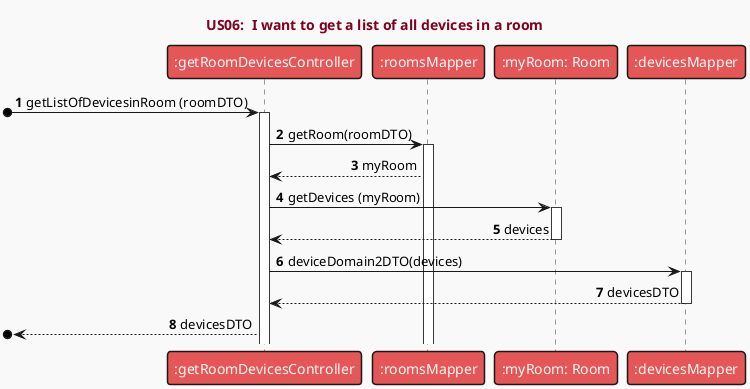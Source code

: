 @startuml
'https://plantuml.com/sequence-diagram

!theme mars
skinparam sequenceMessageAlign direction
title <font color=#800020> US06:  I want to get a list of all devices in a room </font>

autonumber

participant ":getRoomDevicesController"
participant ":roomsMapper"
participant ":myRoom: Room"
participant ":devicesMapper"

[o-> ":getRoomDevicesController" :getListOfDevicesinRoom (roomDTO)
activate ":getRoomDevicesController"

":getRoomDevicesController" -> ":roomsMapper" : getRoom(roomDTO)
activate ":roomsMapper"
":roomsMapper" --> ":getRoomDevicesController" : myRoom


":getRoomDevicesController" -> ":myRoom: Room" : getDevices (myRoom)
activate ":myRoom: Room"
":myRoom: Room" --> ":getRoomDevicesController" : devices
deactivate ":myRoom: Room"

":getRoomDevicesController" -> ":devicesMapper" : deviceDomain2DTO(devices)
activate ":devicesMapper"

":devicesMapper" --> ":getRoomDevicesController" : devicesDTO
deactivate ":devicesMapper"

[o<-- ":getRoomDevicesController" : devicesDTO

@enduml